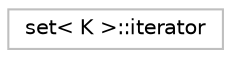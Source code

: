 digraph "Graphical Class Hierarchy"
{
 // LATEX_PDF_SIZE
  edge [fontname="Helvetica",fontsize="10",labelfontname="Helvetica",labelfontsize="10"];
  node [fontname="Helvetica",fontsize="10",shape=record];
  rankdir="LR";
  Node0 [label="set\< K \>::iterator",height=0.2,width=0.4,color="grey75", fillcolor="white", style="filled",tooltip="STL iterator class."];
}
